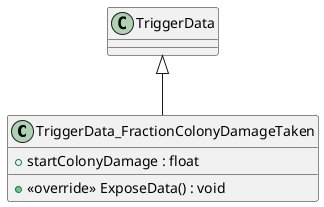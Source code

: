 @startuml
class TriggerData_FractionColonyDamageTaken {
    + startColonyDamage : float
    + <<override>> ExposeData() : void
}
TriggerData <|-- TriggerData_FractionColonyDamageTaken
@enduml
